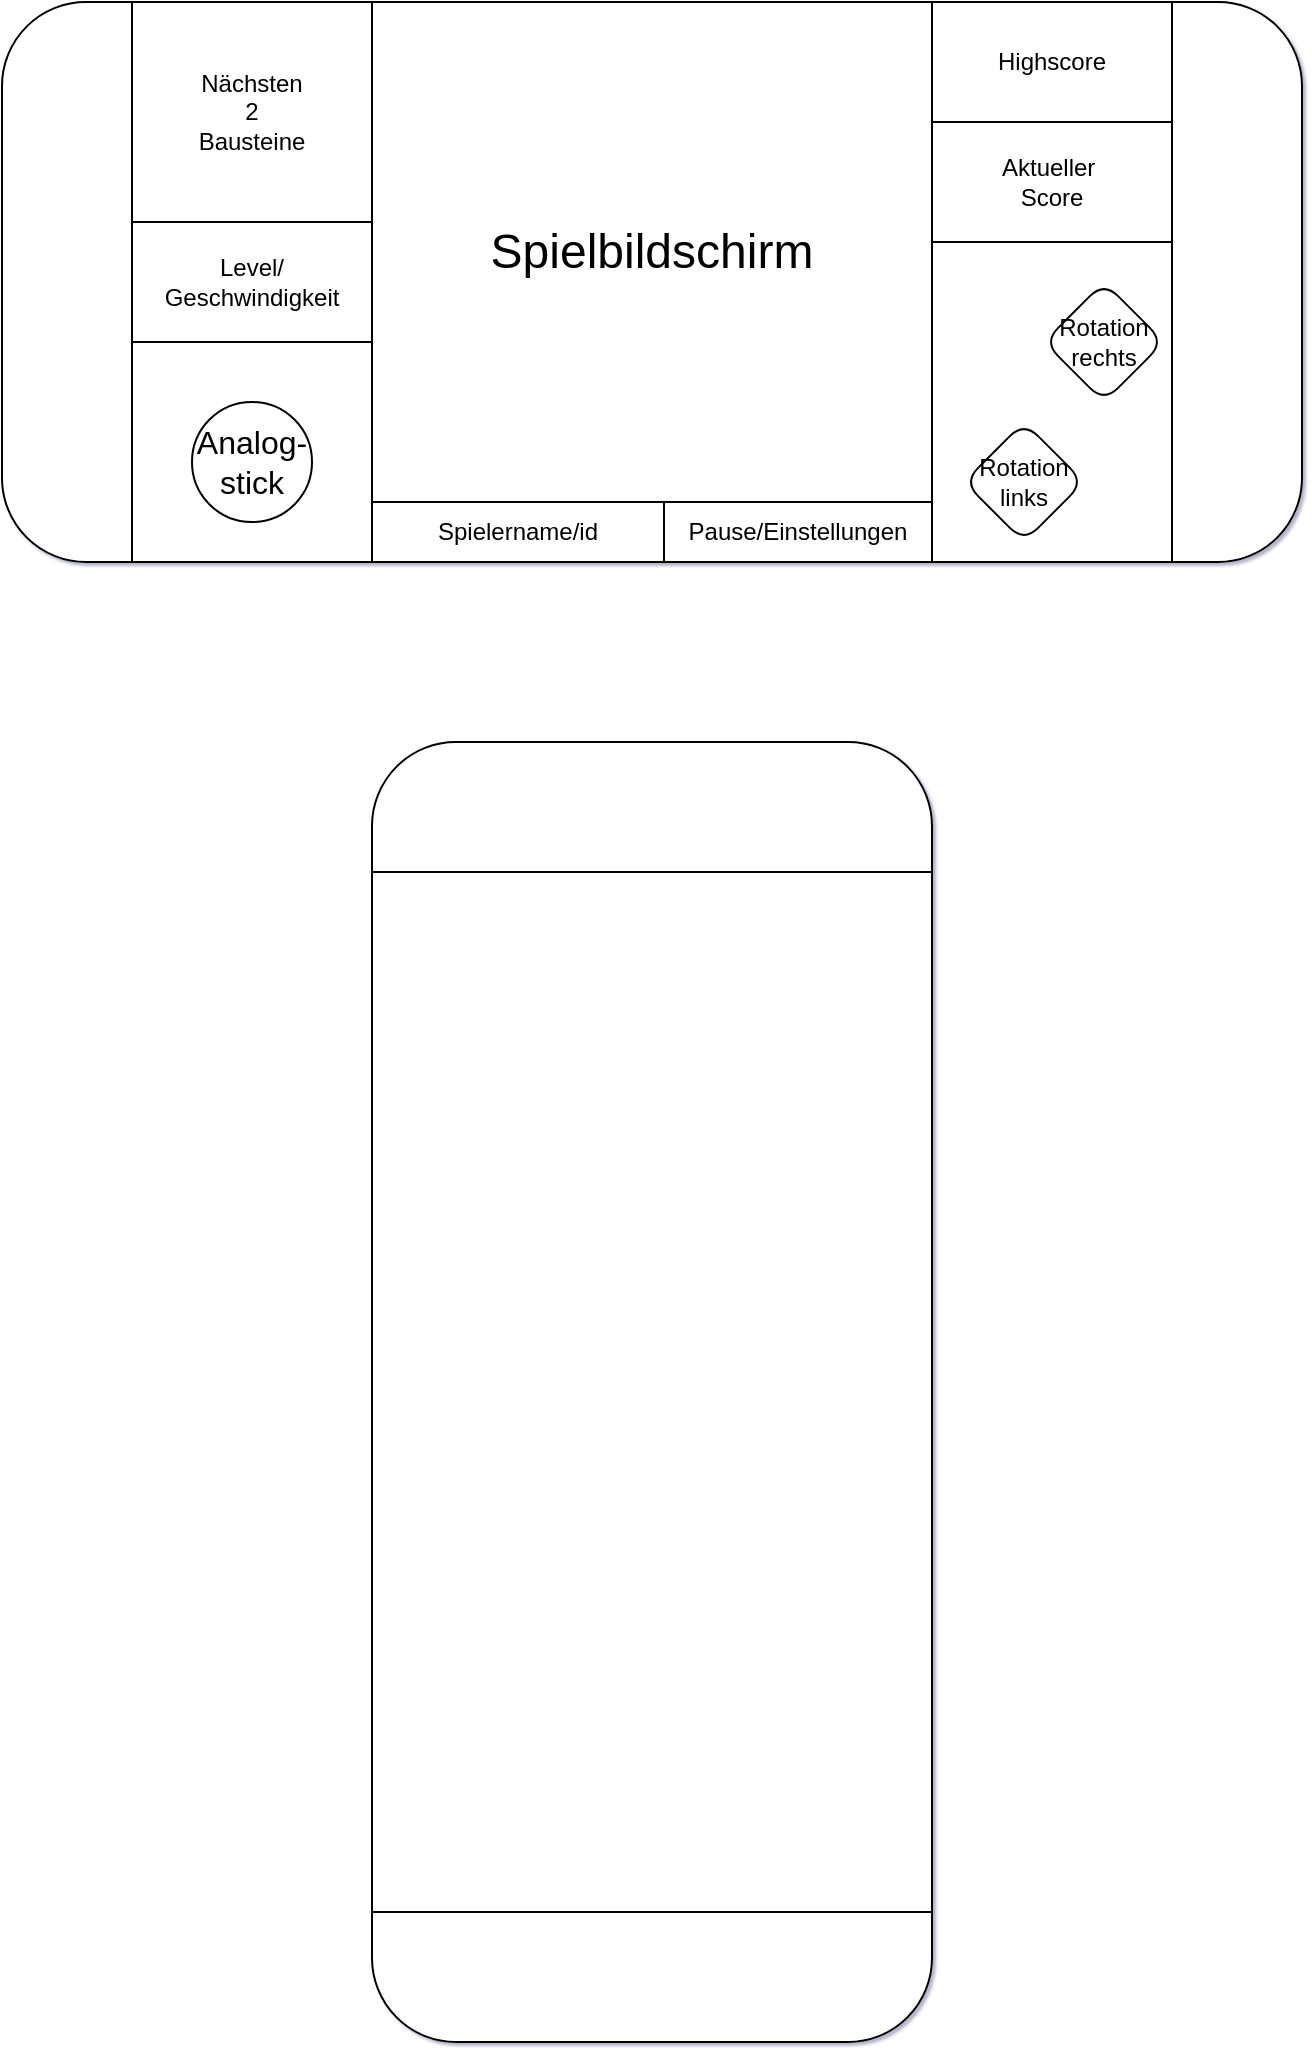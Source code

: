 <mxfile version="14.4.2" type="device"><diagram id="A-zxvVNkBxOgzproccFd" name="Seite-1"><mxGraphModel dx="768" dy="522" grid="1" gridSize="10" guides="1" tooltips="1" connect="1" arrows="1" fold="1" page="1" pageScale="1" pageWidth="827" pageHeight="1169" background="none" math="0" shadow="1"><root><mxCell id="0"/><mxCell id="1" parent="0"/><mxCell id="3kJy6XsWQ7FXwcuU7tdx-14" value="" style="shape=process;whiteSpace=wrap;html=1;backgroundOutline=1;rounded=1;" parent="1" vertex="1"><mxGeometry x="89" y="80" width="650" height="280" as="geometry"/></mxCell><mxCell id="3kJy6XsWQ7FXwcuU7tdx-19" value="" style="shape=process;whiteSpace=wrap;html=1;backgroundOutline=1;rounded=1;direction=south;" parent="1" vertex="1"><mxGeometry x="274" y="450" width="280" height="650" as="geometry"/></mxCell><mxCell id="3kJy6XsWQ7FXwcuU7tdx-20" value="&lt;font size=&quot;3&quot;&gt;Analog-&lt;br&gt;stick&lt;br&gt;&lt;/font&gt;" style="ellipse;whiteSpace=wrap;html=1;aspect=fixed;rounded=1;" parent="1" vertex="1"><mxGeometry x="184" y="280" width="60" height="60" as="geometry"/></mxCell><mxCell id="3kJy6XsWQ7FXwcuU7tdx-25" value="Rotation&lt;br&gt;links" style="rhombus;whiteSpace=wrap;html=1;rounded=1;" parent="1" vertex="1"><mxGeometry x="570" y="290" width="60" height="60" as="geometry"/></mxCell><mxCell id="3kJy6XsWQ7FXwcuU7tdx-26" value="Rotation rechts" style="rhombus;whiteSpace=wrap;html=1;rounded=1;" parent="1" vertex="1"><mxGeometry x="610" y="220" width="60" height="60" as="geometry"/></mxCell><mxCell id="3kJy6XsWQ7FXwcuU7tdx-30" value="Highscore" style="rounded=0;whiteSpace=wrap;html=1;" parent="1" vertex="1"><mxGeometry x="554" y="80" width="120" height="60" as="geometry"/></mxCell><mxCell id="3kJy6XsWQ7FXwcuU7tdx-31" value="Nächsten&lt;br&gt;2&lt;br&gt;Bausteine" style="rounded=0;whiteSpace=wrap;html=1;" parent="1" vertex="1"><mxGeometry x="154" y="80" width="120" height="110" as="geometry"/></mxCell><mxCell id="3kJy6XsWQ7FXwcuU7tdx-32" value="Aktueller&amp;nbsp;&lt;br&gt;Score" style="rounded=0;whiteSpace=wrap;html=1;" parent="1" vertex="1"><mxGeometry x="554" y="140" width="120" height="60" as="geometry"/></mxCell><mxCell id="3kJy6XsWQ7FXwcuU7tdx-33" value="Level/&lt;br&gt;Geschwindigkeit" style="rounded=0;whiteSpace=wrap;html=1;" parent="1" vertex="1"><mxGeometry x="154" y="190" width="120" height="60" as="geometry"/></mxCell><mxCell id="3kJy6XsWQ7FXwcuU7tdx-34" value="&lt;font style=&quot;font-size: 24px&quot;&gt;Spielbildschirm&lt;/font&gt;" style="rounded=0;whiteSpace=wrap;html=1;" parent="1" vertex="1"><mxGeometry x="274" y="80" width="280" height="250" as="geometry"/></mxCell><mxCell id="3kJy6XsWQ7FXwcuU7tdx-35" value="Pause/Einstellungen" style="rounded=0;whiteSpace=wrap;html=1;" parent="1" vertex="1"><mxGeometry x="420" y="330" width="134" height="30" as="geometry"/></mxCell><mxCell id="3kJy6XsWQ7FXwcuU7tdx-36" value="Spielername/id" style="rounded=0;whiteSpace=wrap;html=1;" parent="1" vertex="1"><mxGeometry x="274" y="330" width="146" height="30" as="geometry"/></mxCell></root></mxGraphModel></diagram></mxfile>